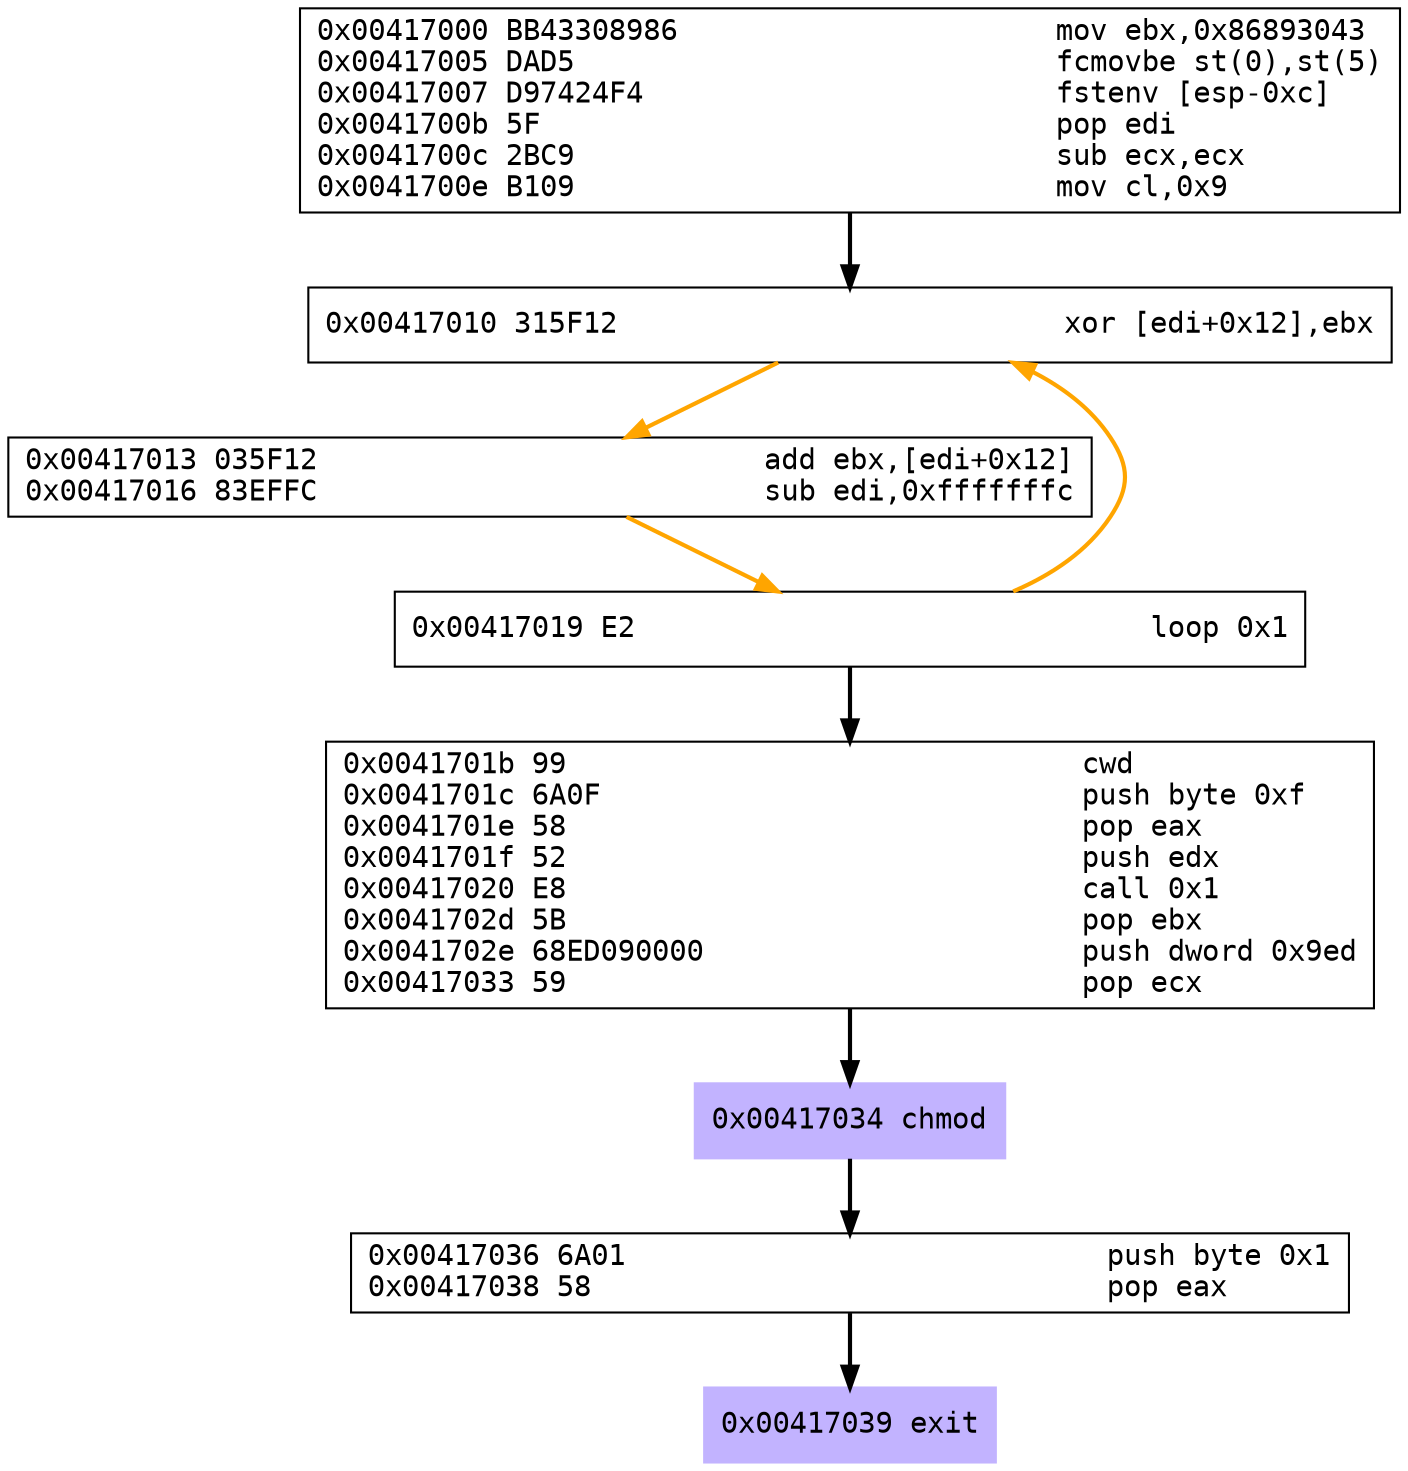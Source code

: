 digraph G {
	//rankdir=LR
	node [fontname=Courier, labeljust=r];
	 "0x9b11dd0" [shape=box, label = "0x00417000 BB43308986                      mov ebx,0x86893043\l0x00417005 DAD5                            fcmovbe st(0),st(5)\l0x00417007 D97424F4                        fstenv [esp-0xc]\l0x0041700b 5F                              pop edi\l0x0041700c 2BC9                            sub ecx,ecx\l0x0041700e B109                            mov cl,0x9\l"]
	 "0x9b11468" [shape=box, label = "0x00417010 315F12                          xor [edi+0x12],ebx\l"]
	 "0x9b11128" [shape=box, label = "0x00417013 035F12                          add ebx,[edi+0x12]\l0x00417016 83EFFC                          sub edi,0xfffffffc\l"]
	 "0x9b10b78" [shape=box, label = "0x00417019 E2                              loop 0x1\l"]
	 "0x9b10838" [shape=box, label = "0x0041701b 99                              cwd \l0x0041701c 6A0F                            push byte 0xf\l0x0041701e 58                              pop eax\l0x0041701f 52                              push edx\l0x00417020 E8                              call 0x1\l0x0041702d 5B                              pop ebx\l0x0041702e 68ED090000                      push dword 0x9ed\l0x00417033 59                              pop ecx\l"]
	 "0x9b101f0" [shape=box, style=filled, color=".7 .3 1.0", label = "0x00417034 chmod\l"]
	 "0x9b0fba8" [shape=box, label = "0x00417036 6A01                            push byte 0x1\l0x00417038 58                              pop eax\l"]
	 "0x9b0f6f0" [shape=box, style=filled, color=".7 .3 1.0", label = "0x00417039 exit\l"]
	 "0x9b11dd0" -> "0x9b11468" [style = bold ]
	 "0x9b11468" -> "0x9b11128" [style = bold, color=orange ]
	 "0x9b11128" -> "0x9b10b78" [style = bold, color=orange ]
	 "0x9b10b78" -> "0x9b11468" [style = bold, color=orange ]
	 "0x9b10b78" -> "0x9b10838" [style = bold ]
	 "0x9b10838" -> "0x9b101f0" [style = bold ]
	 "0x9b101f0" -> "0x9b0fba8" [style = bold ]
	 "0x9b0fba8" -> "0x9b0f6f0" [style = bold ]
}